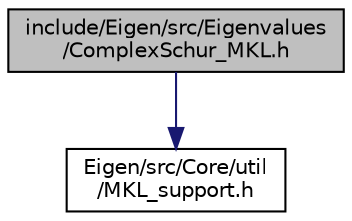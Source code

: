digraph "include/Eigen/src/Eigenvalues/ComplexSchur_MKL.h"
{
  edge [fontname="Helvetica",fontsize="10",labelfontname="Helvetica",labelfontsize="10"];
  node [fontname="Helvetica",fontsize="10",shape=record];
  Node1 [label="include/Eigen/src/Eigenvalues\l/ComplexSchur_MKL.h",height=0.2,width=0.4,color="black", fillcolor="grey75", style="filled" fontcolor="black"];
  Node1 -> Node2 [color="midnightblue",fontsize="10",style="solid",fontname="Helvetica"];
  Node2 [label="Eigen/src/Core/util\l/MKL_support.h",height=0.2,width=0.4,color="black", fillcolor="white", style="filled",URL="$MKL__support_8h.html"];
}
